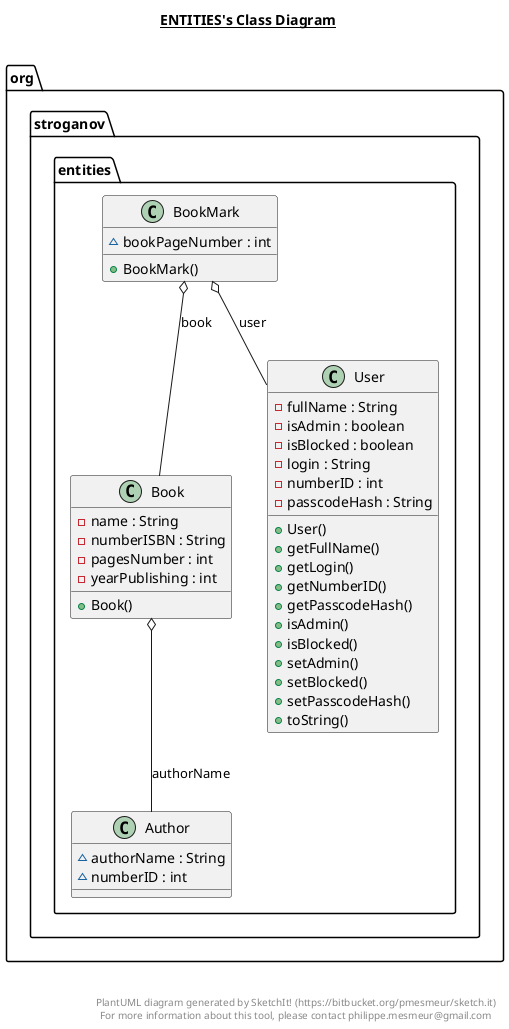 @startuml

title __ENTITIES's Class Diagram__\n

  namespace org.stroganov {
    namespace entities {
      class org.stroganov.entities.Author {
          ~ authorName : String
          ~ numberID : int
      }
    }
  }
  

  namespace org.stroganov {
    namespace entities {
      class org.stroganov.entities.Book {
          - name : String
          - numberISBN : String
          - pagesNumber : int
          - yearPublishing : int
          + Book()
      }
    }
  }
  

  namespace org.stroganov {
    namespace entities {
      class org.stroganov.entities.BookMark {
          ~ bookPageNumber : int
          + BookMark()
      }
    }
  }
  

  namespace org.stroganov {
    namespace entities {
      class org.stroganov.entities.User {
          - fullName : String
          - isAdmin : boolean
          - isBlocked : boolean
          - login : String
          - numberID : int
          - passcodeHash : String
          + User()
          + getFullName()
          + getLogin()
          + getNumberID()
          + getPasscodeHash()
          + isAdmin()
          + isBlocked()
          + setAdmin()
          + setBlocked()
          + setPasscodeHash()
          + toString()
      }
    }
  }
  

  org.stroganov.entities.Book o-- org.stroganov.entities.Author : authorName
  org.stroganov.entities.BookMark o-- org.stroganov.entities.Book : book
  org.stroganov.entities.BookMark o-- org.stroganov.entities.User : user


right footer


PlantUML diagram generated by SketchIt! (https://bitbucket.org/pmesmeur/sketch.it)
For more information about this tool, please contact philippe.mesmeur@gmail.com
endfooter

@enduml
